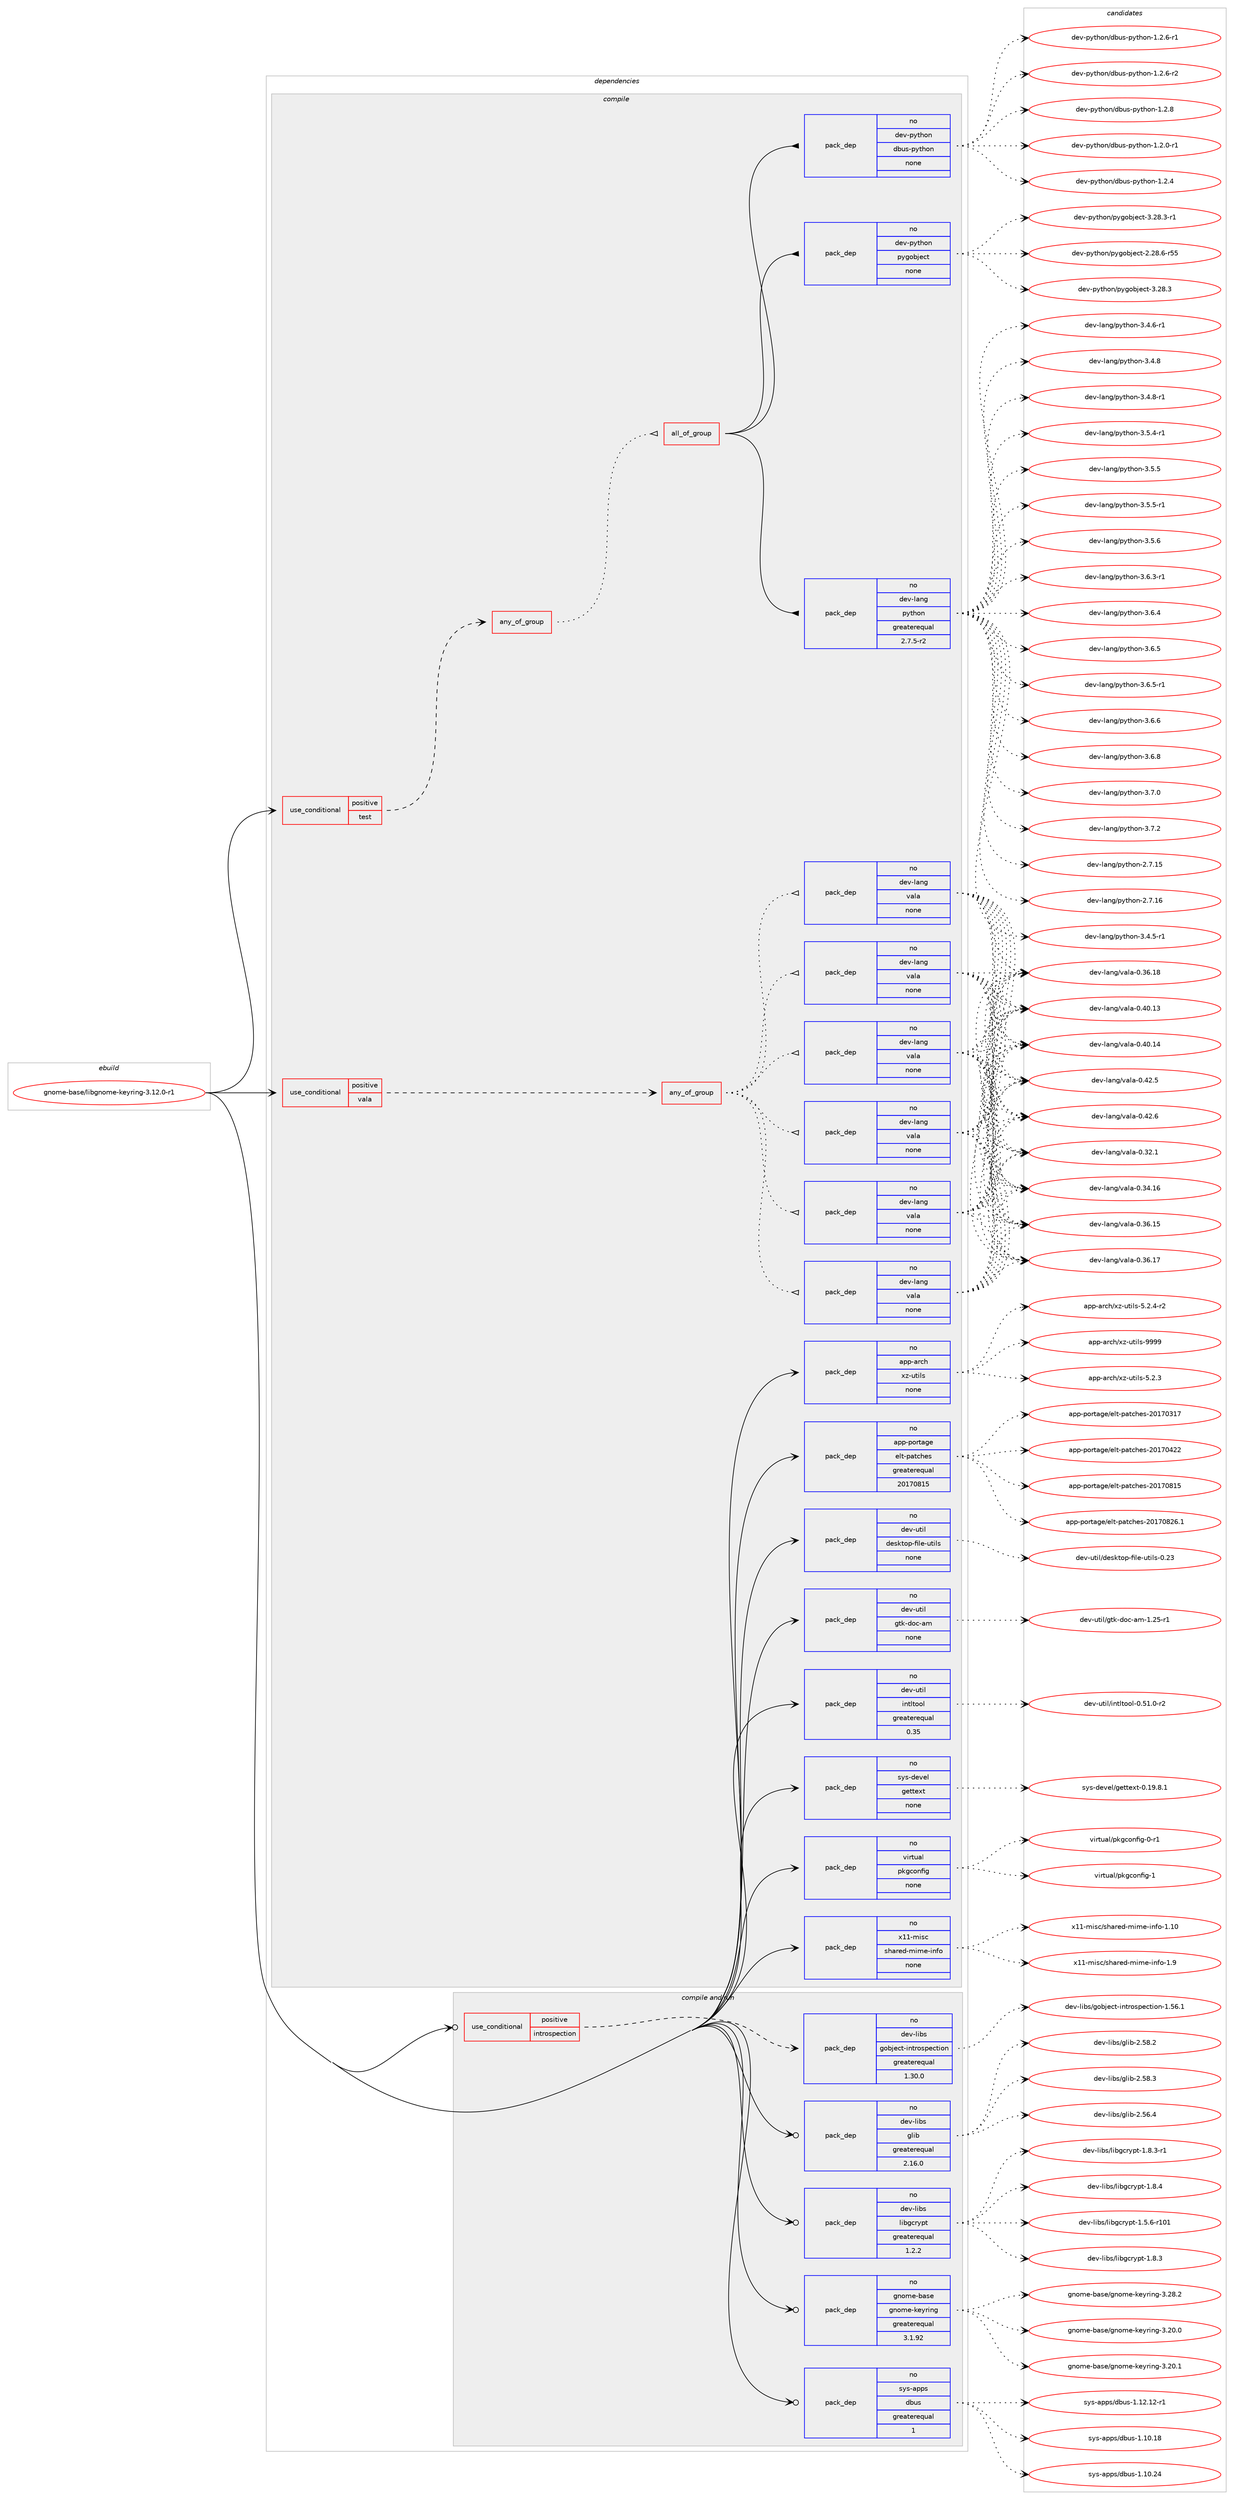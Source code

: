 digraph prolog {

# *************
# Graph options
# *************

newrank=true;
concentrate=true;
compound=true;
graph [rankdir=LR,fontname=Helvetica,fontsize=10,ranksep=1.5];#, ranksep=2.5, nodesep=0.2];
edge  [arrowhead=vee];
node  [fontname=Helvetica,fontsize=10];

# **********
# The ebuild
# **********

subgraph cluster_leftcol {
color=gray;
rank=same;
label=<<i>ebuild</i>>;
id [label="gnome-base/libgnome-keyring-3.12.0-r1", color=red, width=4, href="../gnome-base/libgnome-keyring-3.12.0-r1.svg"];
}

# ****************
# The dependencies
# ****************

subgraph cluster_midcol {
color=gray;
label=<<i>dependencies</i>>;
subgraph cluster_compile {
fillcolor="#eeeeee";
style=filled;
label=<<i>compile</i>>;
subgraph cond427690 {
dependency1564680 [label=<<TABLE BORDER="0" CELLBORDER="1" CELLSPACING="0" CELLPADDING="4"><TR><TD ROWSPAN="3" CELLPADDING="10">use_conditional</TD></TR><TR><TD>positive</TD></TR><TR><TD>test</TD></TR></TABLE>>, shape=none, color=red];
subgraph any23554 {
dependency1564681 [label=<<TABLE BORDER="0" CELLBORDER="1" CELLSPACING="0" CELLPADDING="4"><TR><TD CELLPADDING="10">any_of_group</TD></TR></TABLE>>, shape=none, color=red];subgraph all614 {
dependency1564682 [label=<<TABLE BORDER="0" CELLBORDER="1" CELLSPACING="0" CELLPADDING="4"><TR><TD CELLPADDING="10">all_of_group</TD></TR></TABLE>>, shape=none, color=red];subgraph pack1112825 {
dependency1564683 [label=<<TABLE BORDER="0" CELLBORDER="1" CELLSPACING="0" CELLPADDING="4" WIDTH="220"><TR><TD ROWSPAN="6" CELLPADDING="30">pack_dep</TD></TR><TR><TD WIDTH="110">no</TD></TR><TR><TD>dev-lang</TD></TR><TR><TD>python</TD></TR><TR><TD>greaterequal</TD></TR><TR><TD>2.7.5-r2</TD></TR></TABLE>>, shape=none, color=blue];
}
dependency1564682:e -> dependency1564683:w [weight=20,style="solid",arrowhead="inv"];
subgraph pack1112826 {
dependency1564684 [label=<<TABLE BORDER="0" CELLBORDER="1" CELLSPACING="0" CELLPADDING="4" WIDTH="220"><TR><TD ROWSPAN="6" CELLPADDING="30">pack_dep</TD></TR><TR><TD WIDTH="110">no</TD></TR><TR><TD>dev-python</TD></TR><TR><TD>pygobject</TD></TR><TR><TD>none</TD></TR><TR><TD></TD></TR></TABLE>>, shape=none, color=blue];
}
dependency1564682:e -> dependency1564684:w [weight=20,style="solid",arrowhead="inv"];
subgraph pack1112827 {
dependency1564685 [label=<<TABLE BORDER="0" CELLBORDER="1" CELLSPACING="0" CELLPADDING="4" WIDTH="220"><TR><TD ROWSPAN="6" CELLPADDING="30">pack_dep</TD></TR><TR><TD WIDTH="110">no</TD></TR><TR><TD>dev-python</TD></TR><TR><TD>dbus-python</TD></TR><TR><TD>none</TD></TR><TR><TD></TD></TR></TABLE>>, shape=none, color=blue];
}
dependency1564682:e -> dependency1564685:w [weight=20,style="solid",arrowhead="inv"];
}
dependency1564681:e -> dependency1564682:w [weight=20,style="dotted",arrowhead="oinv"];
}
dependency1564680:e -> dependency1564681:w [weight=20,style="dashed",arrowhead="vee"];
}
id:e -> dependency1564680:w [weight=20,style="solid",arrowhead="vee"];
subgraph cond427691 {
dependency1564686 [label=<<TABLE BORDER="0" CELLBORDER="1" CELLSPACING="0" CELLPADDING="4"><TR><TD ROWSPAN="3" CELLPADDING="10">use_conditional</TD></TR><TR><TD>positive</TD></TR><TR><TD>vala</TD></TR></TABLE>>, shape=none, color=red];
subgraph any23555 {
dependency1564687 [label=<<TABLE BORDER="0" CELLBORDER="1" CELLSPACING="0" CELLPADDING="4"><TR><TD CELLPADDING="10">any_of_group</TD></TR></TABLE>>, shape=none, color=red];subgraph pack1112828 {
dependency1564688 [label=<<TABLE BORDER="0" CELLBORDER="1" CELLSPACING="0" CELLPADDING="4" WIDTH="220"><TR><TD ROWSPAN="6" CELLPADDING="30">pack_dep</TD></TR><TR><TD WIDTH="110">no</TD></TR><TR><TD>dev-lang</TD></TR><TR><TD>vala</TD></TR><TR><TD>none</TD></TR><TR><TD></TD></TR></TABLE>>, shape=none, color=blue];
}
dependency1564687:e -> dependency1564688:w [weight=20,style="dotted",arrowhead="oinv"];
subgraph pack1112829 {
dependency1564689 [label=<<TABLE BORDER="0" CELLBORDER="1" CELLSPACING="0" CELLPADDING="4" WIDTH="220"><TR><TD ROWSPAN="6" CELLPADDING="30">pack_dep</TD></TR><TR><TD WIDTH="110">no</TD></TR><TR><TD>dev-lang</TD></TR><TR><TD>vala</TD></TR><TR><TD>none</TD></TR><TR><TD></TD></TR></TABLE>>, shape=none, color=blue];
}
dependency1564687:e -> dependency1564689:w [weight=20,style="dotted",arrowhead="oinv"];
subgraph pack1112830 {
dependency1564690 [label=<<TABLE BORDER="0" CELLBORDER="1" CELLSPACING="0" CELLPADDING="4" WIDTH="220"><TR><TD ROWSPAN="6" CELLPADDING="30">pack_dep</TD></TR><TR><TD WIDTH="110">no</TD></TR><TR><TD>dev-lang</TD></TR><TR><TD>vala</TD></TR><TR><TD>none</TD></TR><TR><TD></TD></TR></TABLE>>, shape=none, color=blue];
}
dependency1564687:e -> dependency1564690:w [weight=20,style="dotted",arrowhead="oinv"];
subgraph pack1112831 {
dependency1564691 [label=<<TABLE BORDER="0" CELLBORDER="1" CELLSPACING="0" CELLPADDING="4" WIDTH="220"><TR><TD ROWSPAN="6" CELLPADDING="30">pack_dep</TD></TR><TR><TD WIDTH="110">no</TD></TR><TR><TD>dev-lang</TD></TR><TR><TD>vala</TD></TR><TR><TD>none</TD></TR><TR><TD></TD></TR></TABLE>>, shape=none, color=blue];
}
dependency1564687:e -> dependency1564691:w [weight=20,style="dotted",arrowhead="oinv"];
subgraph pack1112832 {
dependency1564692 [label=<<TABLE BORDER="0" CELLBORDER="1" CELLSPACING="0" CELLPADDING="4" WIDTH="220"><TR><TD ROWSPAN="6" CELLPADDING="30">pack_dep</TD></TR><TR><TD WIDTH="110">no</TD></TR><TR><TD>dev-lang</TD></TR><TR><TD>vala</TD></TR><TR><TD>none</TD></TR><TR><TD></TD></TR></TABLE>>, shape=none, color=blue];
}
dependency1564687:e -> dependency1564692:w [weight=20,style="dotted",arrowhead="oinv"];
subgraph pack1112833 {
dependency1564693 [label=<<TABLE BORDER="0" CELLBORDER="1" CELLSPACING="0" CELLPADDING="4" WIDTH="220"><TR><TD ROWSPAN="6" CELLPADDING="30">pack_dep</TD></TR><TR><TD WIDTH="110">no</TD></TR><TR><TD>dev-lang</TD></TR><TR><TD>vala</TD></TR><TR><TD>none</TD></TR><TR><TD></TD></TR></TABLE>>, shape=none, color=blue];
}
dependency1564687:e -> dependency1564693:w [weight=20,style="dotted",arrowhead="oinv"];
}
dependency1564686:e -> dependency1564687:w [weight=20,style="dashed",arrowhead="vee"];
}
id:e -> dependency1564686:w [weight=20,style="solid",arrowhead="vee"];
subgraph pack1112834 {
dependency1564694 [label=<<TABLE BORDER="0" CELLBORDER="1" CELLSPACING="0" CELLPADDING="4" WIDTH="220"><TR><TD ROWSPAN="6" CELLPADDING="30">pack_dep</TD></TR><TR><TD WIDTH="110">no</TD></TR><TR><TD>app-arch</TD></TR><TR><TD>xz-utils</TD></TR><TR><TD>none</TD></TR><TR><TD></TD></TR></TABLE>>, shape=none, color=blue];
}
id:e -> dependency1564694:w [weight=20,style="solid",arrowhead="vee"];
subgraph pack1112835 {
dependency1564695 [label=<<TABLE BORDER="0" CELLBORDER="1" CELLSPACING="0" CELLPADDING="4" WIDTH="220"><TR><TD ROWSPAN="6" CELLPADDING="30">pack_dep</TD></TR><TR><TD WIDTH="110">no</TD></TR><TR><TD>app-portage</TD></TR><TR><TD>elt-patches</TD></TR><TR><TD>greaterequal</TD></TR><TR><TD>20170815</TD></TR></TABLE>>, shape=none, color=blue];
}
id:e -> dependency1564695:w [weight=20,style="solid",arrowhead="vee"];
subgraph pack1112836 {
dependency1564696 [label=<<TABLE BORDER="0" CELLBORDER="1" CELLSPACING="0" CELLPADDING="4" WIDTH="220"><TR><TD ROWSPAN="6" CELLPADDING="30">pack_dep</TD></TR><TR><TD WIDTH="110">no</TD></TR><TR><TD>dev-util</TD></TR><TR><TD>desktop-file-utils</TD></TR><TR><TD>none</TD></TR><TR><TD></TD></TR></TABLE>>, shape=none, color=blue];
}
id:e -> dependency1564696:w [weight=20,style="solid",arrowhead="vee"];
subgraph pack1112837 {
dependency1564697 [label=<<TABLE BORDER="0" CELLBORDER="1" CELLSPACING="0" CELLPADDING="4" WIDTH="220"><TR><TD ROWSPAN="6" CELLPADDING="30">pack_dep</TD></TR><TR><TD WIDTH="110">no</TD></TR><TR><TD>dev-util</TD></TR><TR><TD>gtk-doc-am</TD></TR><TR><TD>none</TD></TR><TR><TD></TD></TR></TABLE>>, shape=none, color=blue];
}
id:e -> dependency1564697:w [weight=20,style="solid",arrowhead="vee"];
subgraph pack1112838 {
dependency1564698 [label=<<TABLE BORDER="0" CELLBORDER="1" CELLSPACING="0" CELLPADDING="4" WIDTH="220"><TR><TD ROWSPAN="6" CELLPADDING="30">pack_dep</TD></TR><TR><TD WIDTH="110">no</TD></TR><TR><TD>dev-util</TD></TR><TR><TD>intltool</TD></TR><TR><TD>greaterequal</TD></TR><TR><TD>0.35</TD></TR></TABLE>>, shape=none, color=blue];
}
id:e -> dependency1564698:w [weight=20,style="solid",arrowhead="vee"];
subgraph pack1112839 {
dependency1564699 [label=<<TABLE BORDER="0" CELLBORDER="1" CELLSPACING="0" CELLPADDING="4" WIDTH="220"><TR><TD ROWSPAN="6" CELLPADDING="30">pack_dep</TD></TR><TR><TD WIDTH="110">no</TD></TR><TR><TD>sys-devel</TD></TR><TR><TD>gettext</TD></TR><TR><TD>none</TD></TR><TR><TD></TD></TR></TABLE>>, shape=none, color=blue];
}
id:e -> dependency1564699:w [weight=20,style="solid",arrowhead="vee"];
subgraph pack1112840 {
dependency1564700 [label=<<TABLE BORDER="0" CELLBORDER="1" CELLSPACING="0" CELLPADDING="4" WIDTH="220"><TR><TD ROWSPAN="6" CELLPADDING="30">pack_dep</TD></TR><TR><TD WIDTH="110">no</TD></TR><TR><TD>virtual</TD></TR><TR><TD>pkgconfig</TD></TR><TR><TD>none</TD></TR><TR><TD></TD></TR></TABLE>>, shape=none, color=blue];
}
id:e -> dependency1564700:w [weight=20,style="solid",arrowhead="vee"];
subgraph pack1112841 {
dependency1564701 [label=<<TABLE BORDER="0" CELLBORDER="1" CELLSPACING="0" CELLPADDING="4" WIDTH="220"><TR><TD ROWSPAN="6" CELLPADDING="30">pack_dep</TD></TR><TR><TD WIDTH="110">no</TD></TR><TR><TD>x11-misc</TD></TR><TR><TD>shared-mime-info</TD></TR><TR><TD>none</TD></TR><TR><TD></TD></TR></TABLE>>, shape=none, color=blue];
}
id:e -> dependency1564701:w [weight=20,style="solid",arrowhead="vee"];
}
subgraph cluster_compileandrun {
fillcolor="#eeeeee";
style=filled;
label=<<i>compile and run</i>>;
subgraph cond427692 {
dependency1564702 [label=<<TABLE BORDER="0" CELLBORDER="1" CELLSPACING="0" CELLPADDING="4"><TR><TD ROWSPAN="3" CELLPADDING="10">use_conditional</TD></TR><TR><TD>positive</TD></TR><TR><TD>introspection</TD></TR></TABLE>>, shape=none, color=red];
subgraph pack1112842 {
dependency1564703 [label=<<TABLE BORDER="0" CELLBORDER="1" CELLSPACING="0" CELLPADDING="4" WIDTH="220"><TR><TD ROWSPAN="6" CELLPADDING="30">pack_dep</TD></TR><TR><TD WIDTH="110">no</TD></TR><TR><TD>dev-libs</TD></TR><TR><TD>gobject-introspection</TD></TR><TR><TD>greaterequal</TD></TR><TR><TD>1.30.0</TD></TR></TABLE>>, shape=none, color=blue];
}
dependency1564702:e -> dependency1564703:w [weight=20,style="dashed",arrowhead="vee"];
}
id:e -> dependency1564702:w [weight=20,style="solid",arrowhead="odotvee"];
subgraph pack1112843 {
dependency1564704 [label=<<TABLE BORDER="0" CELLBORDER="1" CELLSPACING="0" CELLPADDING="4" WIDTH="220"><TR><TD ROWSPAN="6" CELLPADDING="30">pack_dep</TD></TR><TR><TD WIDTH="110">no</TD></TR><TR><TD>dev-libs</TD></TR><TR><TD>glib</TD></TR><TR><TD>greaterequal</TD></TR><TR><TD>2.16.0</TD></TR></TABLE>>, shape=none, color=blue];
}
id:e -> dependency1564704:w [weight=20,style="solid",arrowhead="odotvee"];
subgraph pack1112844 {
dependency1564705 [label=<<TABLE BORDER="0" CELLBORDER="1" CELLSPACING="0" CELLPADDING="4" WIDTH="220"><TR><TD ROWSPAN="6" CELLPADDING="30">pack_dep</TD></TR><TR><TD WIDTH="110">no</TD></TR><TR><TD>dev-libs</TD></TR><TR><TD>libgcrypt</TD></TR><TR><TD>greaterequal</TD></TR><TR><TD>1.2.2</TD></TR></TABLE>>, shape=none, color=blue];
}
id:e -> dependency1564705:w [weight=20,style="solid",arrowhead="odotvee"];
subgraph pack1112845 {
dependency1564706 [label=<<TABLE BORDER="0" CELLBORDER="1" CELLSPACING="0" CELLPADDING="4" WIDTH="220"><TR><TD ROWSPAN="6" CELLPADDING="30">pack_dep</TD></TR><TR><TD WIDTH="110">no</TD></TR><TR><TD>gnome-base</TD></TR><TR><TD>gnome-keyring</TD></TR><TR><TD>greaterequal</TD></TR><TR><TD>3.1.92</TD></TR></TABLE>>, shape=none, color=blue];
}
id:e -> dependency1564706:w [weight=20,style="solid",arrowhead="odotvee"];
subgraph pack1112846 {
dependency1564707 [label=<<TABLE BORDER="0" CELLBORDER="1" CELLSPACING="0" CELLPADDING="4" WIDTH="220"><TR><TD ROWSPAN="6" CELLPADDING="30">pack_dep</TD></TR><TR><TD WIDTH="110">no</TD></TR><TR><TD>sys-apps</TD></TR><TR><TD>dbus</TD></TR><TR><TD>greaterequal</TD></TR><TR><TD>1</TD></TR></TABLE>>, shape=none, color=blue];
}
id:e -> dependency1564707:w [weight=20,style="solid",arrowhead="odotvee"];
}
subgraph cluster_run {
fillcolor="#eeeeee";
style=filled;
label=<<i>run</i>>;
}
}

# **************
# The candidates
# **************

subgraph cluster_choices {
rank=same;
color=gray;
label=<<i>candidates</i>>;

subgraph choice1112825 {
color=black;
nodesep=1;
choice10010111845108971101034711212111610411111045504655464953 [label="dev-lang/python-2.7.15", color=red, width=4,href="../dev-lang/python-2.7.15.svg"];
choice10010111845108971101034711212111610411111045504655464954 [label="dev-lang/python-2.7.16", color=red, width=4,href="../dev-lang/python-2.7.16.svg"];
choice1001011184510897110103471121211161041111104551465246534511449 [label="dev-lang/python-3.4.5-r1", color=red, width=4,href="../dev-lang/python-3.4.5-r1.svg"];
choice1001011184510897110103471121211161041111104551465246544511449 [label="dev-lang/python-3.4.6-r1", color=red, width=4,href="../dev-lang/python-3.4.6-r1.svg"];
choice100101118451089711010347112121116104111110455146524656 [label="dev-lang/python-3.4.8", color=red, width=4,href="../dev-lang/python-3.4.8.svg"];
choice1001011184510897110103471121211161041111104551465246564511449 [label="dev-lang/python-3.4.8-r1", color=red, width=4,href="../dev-lang/python-3.4.8-r1.svg"];
choice1001011184510897110103471121211161041111104551465346524511449 [label="dev-lang/python-3.5.4-r1", color=red, width=4,href="../dev-lang/python-3.5.4-r1.svg"];
choice100101118451089711010347112121116104111110455146534653 [label="dev-lang/python-3.5.5", color=red, width=4,href="../dev-lang/python-3.5.5.svg"];
choice1001011184510897110103471121211161041111104551465346534511449 [label="dev-lang/python-3.5.5-r1", color=red, width=4,href="../dev-lang/python-3.5.5-r1.svg"];
choice100101118451089711010347112121116104111110455146534654 [label="dev-lang/python-3.5.6", color=red, width=4,href="../dev-lang/python-3.5.6.svg"];
choice1001011184510897110103471121211161041111104551465446514511449 [label="dev-lang/python-3.6.3-r1", color=red, width=4,href="../dev-lang/python-3.6.3-r1.svg"];
choice100101118451089711010347112121116104111110455146544652 [label="dev-lang/python-3.6.4", color=red, width=4,href="../dev-lang/python-3.6.4.svg"];
choice100101118451089711010347112121116104111110455146544653 [label="dev-lang/python-3.6.5", color=red, width=4,href="../dev-lang/python-3.6.5.svg"];
choice1001011184510897110103471121211161041111104551465446534511449 [label="dev-lang/python-3.6.5-r1", color=red, width=4,href="../dev-lang/python-3.6.5-r1.svg"];
choice100101118451089711010347112121116104111110455146544654 [label="dev-lang/python-3.6.6", color=red, width=4,href="../dev-lang/python-3.6.6.svg"];
choice100101118451089711010347112121116104111110455146544656 [label="dev-lang/python-3.6.8", color=red, width=4,href="../dev-lang/python-3.6.8.svg"];
choice100101118451089711010347112121116104111110455146554648 [label="dev-lang/python-3.7.0", color=red, width=4,href="../dev-lang/python-3.7.0.svg"];
choice100101118451089711010347112121116104111110455146554650 [label="dev-lang/python-3.7.2", color=red, width=4,href="../dev-lang/python-3.7.2.svg"];
dependency1564683:e -> choice10010111845108971101034711212111610411111045504655464953:w [style=dotted,weight="100"];
dependency1564683:e -> choice10010111845108971101034711212111610411111045504655464954:w [style=dotted,weight="100"];
dependency1564683:e -> choice1001011184510897110103471121211161041111104551465246534511449:w [style=dotted,weight="100"];
dependency1564683:e -> choice1001011184510897110103471121211161041111104551465246544511449:w [style=dotted,weight="100"];
dependency1564683:e -> choice100101118451089711010347112121116104111110455146524656:w [style=dotted,weight="100"];
dependency1564683:e -> choice1001011184510897110103471121211161041111104551465246564511449:w [style=dotted,weight="100"];
dependency1564683:e -> choice1001011184510897110103471121211161041111104551465346524511449:w [style=dotted,weight="100"];
dependency1564683:e -> choice100101118451089711010347112121116104111110455146534653:w [style=dotted,weight="100"];
dependency1564683:e -> choice1001011184510897110103471121211161041111104551465346534511449:w [style=dotted,weight="100"];
dependency1564683:e -> choice100101118451089711010347112121116104111110455146534654:w [style=dotted,weight="100"];
dependency1564683:e -> choice1001011184510897110103471121211161041111104551465446514511449:w [style=dotted,weight="100"];
dependency1564683:e -> choice100101118451089711010347112121116104111110455146544652:w [style=dotted,weight="100"];
dependency1564683:e -> choice100101118451089711010347112121116104111110455146544653:w [style=dotted,weight="100"];
dependency1564683:e -> choice1001011184510897110103471121211161041111104551465446534511449:w [style=dotted,weight="100"];
dependency1564683:e -> choice100101118451089711010347112121116104111110455146544654:w [style=dotted,weight="100"];
dependency1564683:e -> choice100101118451089711010347112121116104111110455146544656:w [style=dotted,weight="100"];
dependency1564683:e -> choice100101118451089711010347112121116104111110455146554648:w [style=dotted,weight="100"];
dependency1564683:e -> choice100101118451089711010347112121116104111110455146554650:w [style=dotted,weight="100"];
}
subgraph choice1112826 {
color=black;
nodesep=1;
choice1001011184511212111610411111047112121103111981061019911645504650564654451145353 [label="dev-python/pygobject-2.28.6-r55", color=red, width=4,href="../dev-python/pygobject-2.28.6-r55.svg"];
choice1001011184511212111610411111047112121103111981061019911645514650564651 [label="dev-python/pygobject-3.28.3", color=red, width=4,href="../dev-python/pygobject-3.28.3.svg"];
choice10010111845112121116104111110471121211031119810610199116455146505646514511449 [label="dev-python/pygobject-3.28.3-r1", color=red, width=4,href="../dev-python/pygobject-3.28.3-r1.svg"];
dependency1564684:e -> choice1001011184511212111610411111047112121103111981061019911645504650564654451145353:w [style=dotted,weight="100"];
dependency1564684:e -> choice1001011184511212111610411111047112121103111981061019911645514650564651:w [style=dotted,weight="100"];
dependency1564684:e -> choice10010111845112121116104111110471121211031119810610199116455146505646514511449:w [style=dotted,weight="100"];
}
subgraph choice1112827 {
color=black;
nodesep=1;
choice100101118451121211161041111104710098117115451121211161041111104549465046484511449 [label="dev-python/dbus-python-1.2.0-r1", color=red, width=4,href="../dev-python/dbus-python-1.2.0-r1.svg"];
choice10010111845112121116104111110471009811711545112121116104111110454946504652 [label="dev-python/dbus-python-1.2.4", color=red, width=4,href="../dev-python/dbus-python-1.2.4.svg"];
choice100101118451121211161041111104710098117115451121211161041111104549465046544511449 [label="dev-python/dbus-python-1.2.6-r1", color=red, width=4,href="../dev-python/dbus-python-1.2.6-r1.svg"];
choice100101118451121211161041111104710098117115451121211161041111104549465046544511450 [label="dev-python/dbus-python-1.2.6-r2", color=red, width=4,href="../dev-python/dbus-python-1.2.6-r2.svg"];
choice10010111845112121116104111110471009811711545112121116104111110454946504656 [label="dev-python/dbus-python-1.2.8", color=red, width=4,href="../dev-python/dbus-python-1.2.8.svg"];
dependency1564685:e -> choice100101118451121211161041111104710098117115451121211161041111104549465046484511449:w [style=dotted,weight="100"];
dependency1564685:e -> choice10010111845112121116104111110471009811711545112121116104111110454946504652:w [style=dotted,weight="100"];
dependency1564685:e -> choice100101118451121211161041111104710098117115451121211161041111104549465046544511449:w [style=dotted,weight="100"];
dependency1564685:e -> choice100101118451121211161041111104710098117115451121211161041111104549465046544511450:w [style=dotted,weight="100"];
dependency1564685:e -> choice10010111845112121116104111110471009811711545112121116104111110454946504656:w [style=dotted,weight="100"];
}
subgraph choice1112828 {
color=black;
nodesep=1;
choice100101118451089711010347118971089745484651504649 [label="dev-lang/vala-0.32.1", color=red, width=4,href="../dev-lang/vala-0.32.1.svg"];
choice10010111845108971101034711897108974548465152464954 [label="dev-lang/vala-0.34.16", color=red, width=4,href="../dev-lang/vala-0.34.16.svg"];
choice10010111845108971101034711897108974548465154464953 [label="dev-lang/vala-0.36.15", color=red, width=4,href="../dev-lang/vala-0.36.15.svg"];
choice10010111845108971101034711897108974548465154464955 [label="dev-lang/vala-0.36.17", color=red, width=4,href="../dev-lang/vala-0.36.17.svg"];
choice10010111845108971101034711897108974548465154464956 [label="dev-lang/vala-0.36.18", color=red, width=4,href="../dev-lang/vala-0.36.18.svg"];
choice10010111845108971101034711897108974548465248464951 [label="dev-lang/vala-0.40.13", color=red, width=4,href="../dev-lang/vala-0.40.13.svg"];
choice10010111845108971101034711897108974548465248464952 [label="dev-lang/vala-0.40.14", color=red, width=4,href="../dev-lang/vala-0.40.14.svg"];
choice100101118451089711010347118971089745484652504653 [label="dev-lang/vala-0.42.5", color=red, width=4,href="../dev-lang/vala-0.42.5.svg"];
choice100101118451089711010347118971089745484652504654 [label="dev-lang/vala-0.42.6", color=red, width=4,href="../dev-lang/vala-0.42.6.svg"];
dependency1564688:e -> choice100101118451089711010347118971089745484651504649:w [style=dotted,weight="100"];
dependency1564688:e -> choice10010111845108971101034711897108974548465152464954:w [style=dotted,weight="100"];
dependency1564688:e -> choice10010111845108971101034711897108974548465154464953:w [style=dotted,weight="100"];
dependency1564688:e -> choice10010111845108971101034711897108974548465154464955:w [style=dotted,weight="100"];
dependency1564688:e -> choice10010111845108971101034711897108974548465154464956:w [style=dotted,weight="100"];
dependency1564688:e -> choice10010111845108971101034711897108974548465248464951:w [style=dotted,weight="100"];
dependency1564688:e -> choice10010111845108971101034711897108974548465248464952:w [style=dotted,weight="100"];
dependency1564688:e -> choice100101118451089711010347118971089745484652504653:w [style=dotted,weight="100"];
dependency1564688:e -> choice100101118451089711010347118971089745484652504654:w [style=dotted,weight="100"];
}
subgraph choice1112829 {
color=black;
nodesep=1;
choice100101118451089711010347118971089745484651504649 [label="dev-lang/vala-0.32.1", color=red, width=4,href="../dev-lang/vala-0.32.1.svg"];
choice10010111845108971101034711897108974548465152464954 [label="dev-lang/vala-0.34.16", color=red, width=4,href="../dev-lang/vala-0.34.16.svg"];
choice10010111845108971101034711897108974548465154464953 [label="dev-lang/vala-0.36.15", color=red, width=4,href="../dev-lang/vala-0.36.15.svg"];
choice10010111845108971101034711897108974548465154464955 [label="dev-lang/vala-0.36.17", color=red, width=4,href="../dev-lang/vala-0.36.17.svg"];
choice10010111845108971101034711897108974548465154464956 [label="dev-lang/vala-0.36.18", color=red, width=4,href="../dev-lang/vala-0.36.18.svg"];
choice10010111845108971101034711897108974548465248464951 [label="dev-lang/vala-0.40.13", color=red, width=4,href="../dev-lang/vala-0.40.13.svg"];
choice10010111845108971101034711897108974548465248464952 [label="dev-lang/vala-0.40.14", color=red, width=4,href="../dev-lang/vala-0.40.14.svg"];
choice100101118451089711010347118971089745484652504653 [label="dev-lang/vala-0.42.5", color=red, width=4,href="../dev-lang/vala-0.42.5.svg"];
choice100101118451089711010347118971089745484652504654 [label="dev-lang/vala-0.42.6", color=red, width=4,href="../dev-lang/vala-0.42.6.svg"];
dependency1564689:e -> choice100101118451089711010347118971089745484651504649:w [style=dotted,weight="100"];
dependency1564689:e -> choice10010111845108971101034711897108974548465152464954:w [style=dotted,weight="100"];
dependency1564689:e -> choice10010111845108971101034711897108974548465154464953:w [style=dotted,weight="100"];
dependency1564689:e -> choice10010111845108971101034711897108974548465154464955:w [style=dotted,weight="100"];
dependency1564689:e -> choice10010111845108971101034711897108974548465154464956:w [style=dotted,weight="100"];
dependency1564689:e -> choice10010111845108971101034711897108974548465248464951:w [style=dotted,weight="100"];
dependency1564689:e -> choice10010111845108971101034711897108974548465248464952:w [style=dotted,weight="100"];
dependency1564689:e -> choice100101118451089711010347118971089745484652504653:w [style=dotted,weight="100"];
dependency1564689:e -> choice100101118451089711010347118971089745484652504654:w [style=dotted,weight="100"];
}
subgraph choice1112830 {
color=black;
nodesep=1;
choice100101118451089711010347118971089745484651504649 [label="dev-lang/vala-0.32.1", color=red, width=4,href="../dev-lang/vala-0.32.1.svg"];
choice10010111845108971101034711897108974548465152464954 [label="dev-lang/vala-0.34.16", color=red, width=4,href="../dev-lang/vala-0.34.16.svg"];
choice10010111845108971101034711897108974548465154464953 [label="dev-lang/vala-0.36.15", color=red, width=4,href="../dev-lang/vala-0.36.15.svg"];
choice10010111845108971101034711897108974548465154464955 [label="dev-lang/vala-0.36.17", color=red, width=4,href="../dev-lang/vala-0.36.17.svg"];
choice10010111845108971101034711897108974548465154464956 [label="dev-lang/vala-0.36.18", color=red, width=4,href="../dev-lang/vala-0.36.18.svg"];
choice10010111845108971101034711897108974548465248464951 [label="dev-lang/vala-0.40.13", color=red, width=4,href="../dev-lang/vala-0.40.13.svg"];
choice10010111845108971101034711897108974548465248464952 [label="dev-lang/vala-0.40.14", color=red, width=4,href="../dev-lang/vala-0.40.14.svg"];
choice100101118451089711010347118971089745484652504653 [label="dev-lang/vala-0.42.5", color=red, width=4,href="../dev-lang/vala-0.42.5.svg"];
choice100101118451089711010347118971089745484652504654 [label="dev-lang/vala-0.42.6", color=red, width=4,href="../dev-lang/vala-0.42.6.svg"];
dependency1564690:e -> choice100101118451089711010347118971089745484651504649:w [style=dotted,weight="100"];
dependency1564690:e -> choice10010111845108971101034711897108974548465152464954:w [style=dotted,weight="100"];
dependency1564690:e -> choice10010111845108971101034711897108974548465154464953:w [style=dotted,weight="100"];
dependency1564690:e -> choice10010111845108971101034711897108974548465154464955:w [style=dotted,weight="100"];
dependency1564690:e -> choice10010111845108971101034711897108974548465154464956:w [style=dotted,weight="100"];
dependency1564690:e -> choice10010111845108971101034711897108974548465248464951:w [style=dotted,weight="100"];
dependency1564690:e -> choice10010111845108971101034711897108974548465248464952:w [style=dotted,weight="100"];
dependency1564690:e -> choice100101118451089711010347118971089745484652504653:w [style=dotted,weight="100"];
dependency1564690:e -> choice100101118451089711010347118971089745484652504654:w [style=dotted,weight="100"];
}
subgraph choice1112831 {
color=black;
nodesep=1;
choice100101118451089711010347118971089745484651504649 [label="dev-lang/vala-0.32.1", color=red, width=4,href="../dev-lang/vala-0.32.1.svg"];
choice10010111845108971101034711897108974548465152464954 [label="dev-lang/vala-0.34.16", color=red, width=4,href="../dev-lang/vala-0.34.16.svg"];
choice10010111845108971101034711897108974548465154464953 [label="dev-lang/vala-0.36.15", color=red, width=4,href="../dev-lang/vala-0.36.15.svg"];
choice10010111845108971101034711897108974548465154464955 [label="dev-lang/vala-0.36.17", color=red, width=4,href="../dev-lang/vala-0.36.17.svg"];
choice10010111845108971101034711897108974548465154464956 [label="dev-lang/vala-0.36.18", color=red, width=4,href="../dev-lang/vala-0.36.18.svg"];
choice10010111845108971101034711897108974548465248464951 [label="dev-lang/vala-0.40.13", color=red, width=4,href="../dev-lang/vala-0.40.13.svg"];
choice10010111845108971101034711897108974548465248464952 [label="dev-lang/vala-0.40.14", color=red, width=4,href="../dev-lang/vala-0.40.14.svg"];
choice100101118451089711010347118971089745484652504653 [label="dev-lang/vala-0.42.5", color=red, width=4,href="../dev-lang/vala-0.42.5.svg"];
choice100101118451089711010347118971089745484652504654 [label="dev-lang/vala-0.42.6", color=red, width=4,href="../dev-lang/vala-0.42.6.svg"];
dependency1564691:e -> choice100101118451089711010347118971089745484651504649:w [style=dotted,weight="100"];
dependency1564691:e -> choice10010111845108971101034711897108974548465152464954:w [style=dotted,weight="100"];
dependency1564691:e -> choice10010111845108971101034711897108974548465154464953:w [style=dotted,weight="100"];
dependency1564691:e -> choice10010111845108971101034711897108974548465154464955:w [style=dotted,weight="100"];
dependency1564691:e -> choice10010111845108971101034711897108974548465154464956:w [style=dotted,weight="100"];
dependency1564691:e -> choice10010111845108971101034711897108974548465248464951:w [style=dotted,weight="100"];
dependency1564691:e -> choice10010111845108971101034711897108974548465248464952:w [style=dotted,weight="100"];
dependency1564691:e -> choice100101118451089711010347118971089745484652504653:w [style=dotted,weight="100"];
dependency1564691:e -> choice100101118451089711010347118971089745484652504654:w [style=dotted,weight="100"];
}
subgraph choice1112832 {
color=black;
nodesep=1;
choice100101118451089711010347118971089745484651504649 [label="dev-lang/vala-0.32.1", color=red, width=4,href="../dev-lang/vala-0.32.1.svg"];
choice10010111845108971101034711897108974548465152464954 [label="dev-lang/vala-0.34.16", color=red, width=4,href="../dev-lang/vala-0.34.16.svg"];
choice10010111845108971101034711897108974548465154464953 [label="dev-lang/vala-0.36.15", color=red, width=4,href="../dev-lang/vala-0.36.15.svg"];
choice10010111845108971101034711897108974548465154464955 [label="dev-lang/vala-0.36.17", color=red, width=4,href="../dev-lang/vala-0.36.17.svg"];
choice10010111845108971101034711897108974548465154464956 [label="dev-lang/vala-0.36.18", color=red, width=4,href="../dev-lang/vala-0.36.18.svg"];
choice10010111845108971101034711897108974548465248464951 [label="dev-lang/vala-0.40.13", color=red, width=4,href="../dev-lang/vala-0.40.13.svg"];
choice10010111845108971101034711897108974548465248464952 [label="dev-lang/vala-0.40.14", color=red, width=4,href="../dev-lang/vala-0.40.14.svg"];
choice100101118451089711010347118971089745484652504653 [label="dev-lang/vala-0.42.5", color=red, width=4,href="../dev-lang/vala-0.42.5.svg"];
choice100101118451089711010347118971089745484652504654 [label="dev-lang/vala-0.42.6", color=red, width=4,href="../dev-lang/vala-0.42.6.svg"];
dependency1564692:e -> choice100101118451089711010347118971089745484651504649:w [style=dotted,weight="100"];
dependency1564692:e -> choice10010111845108971101034711897108974548465152464954:w [style=dotted,weight="100"];
dependency1564692:e -> choice10010111845108971101034711897108974548465154464953:w [style=dotted,weight="100"];
dependency1564692:e -> choice10010111845108971101034711897108974548465154464955:w [style=dotted,weight="100"];
dependency1564692:e -> choice10010111845108971101034711897108974548465154464956:w [style=dotted,weight="100"];
dependency1564692:e -> choice10010111845108971101034711897108974548465248464951:w [style=dotted,weight="100"];
dependency1564692:e -> choice10010111845108971101034711897108974548465248464952:w [style=dotted,weight="100"];
dependency1564692:e -> choice100101118451089711010347118971089745484652504653:w [style=dotted,weight="100"];
dependency1564692:e -> choice100101118451089711010347118971089745484652504654:w [style=dotted,weight="100"];
}
subgraph choice1112833 {
color=black;
nodesep=1;
choice100101118451089711010347118971089745484651504649 [label="dev-lang/vala-0.32.1", color=red, width=4,href="../dev-lang/vala-0.32.1.svg"];
choice10010111845108971101034711897108974548465152464954 [label="dev-lang/vala-0.34.16", color=red, width=4,href="../dev-lang/vala-0.34.16.svg"];
choice10010111845108971101034711897108974548465154464953 [label="dev-lang/vala-0.36.15", color=red, width=4,href="../dev-lang/vala-0.36.15.svg"];
choice10010111845108971101034711897108974548465154464955 [label="dev-lang/vala-0.36.17", color=red, width=4,href="../dev-lang/vala-0.36.17.svg"];
choice10010111845108971101034711897108974548465154464956 [label="dev-lang/vala-0.36.18", color=red, width=4,href="../dev-lang/vala-0.36.18.svg"];
choice10010111845108971101034711897108974548465248464951 [label="dev-lang/vala-0.40.13", color=red, width=4,href="../dev-lang/vala-0.40.13.svg"];
choice10010111845108971101034711897108974548465248464952 [label="dev-lang/vala-0.40.14", color=red, width=4,href="../dev-lang/vala-0.40.14.svg"];
choice100101118451089711010347118971089745484652504653 [label="dev-lang/vala-0.42.5", color=red, width=4,href="../dev-lang/vala-0.42.5.svg"];
choice100101118451089711010347118971089745484652504654 [label="dev-lang/vala-0.42.6", color=red, width=4,href="../dev-lang/vala-0.42.6.svg"];
dependency1564693:e -> choice100101118451089711010347118971089745484651504649:w [style=dotted,weight="100"];
dependency1564693:e -> choice10010111845108971101034711897108974548465152464954:w [style=dotted,weight="100"];
dependency1564693:e -> choice10010111845108971101034711897108974548465154464953:w [style=dotted,weight="100"];
dependency1564693:e -> choice10010111845108971101034711897108974548465154464955:w [style=dotted,weight="100"];
dependency1564693:e -> choice10010111845108971101034711897108974548465154464956:w [style=dotted,weight="100"];
dependency1564693:e -> choice10010111845108971101034711897108974548465248464951:w [style=dotted,weight="100"];
dependency1564693:e -> choice10010111845108971101034711897108974548465248464952:w [style=dotted,weight="100"];
dependency1564693:e -> choice100101118451089711010347118971089745484652504653:w [style=dotted,weight="100"];
dependency1564693:e -> choice100101118451089711010347118971089745484652504654:w [style=dotted,weight="100"];
}
subgraph choice1112834 {
color=black;
nodesep=1;
choice971121124597114991044712012245117116105108115455346504651 [label="app-arch/xz-utils-5.2.3", color=red, width=4,href="../app-arch/xz-utils-5.2.3.svg"];
choice9711211245971149910447120122451171161051081154553465046524511450 [label="app-arch/xz-utils-5.2.4-r2", color=red, width=4,href="../app-arch/xz-utils-5.2.4-r2.svg"];
choice9711211245971149910447120122451171161051081154557575757 [label="app-arch/xz-utils-9999", color=red, width=4,href="../app-arch/xz-utils-9999.svg"];
dependency1564694:e -> choice971121124597114991044712012245117116105108115455346504651:w [style=dotted,weight="100"];
dependency1564694:e -> choice9711211245971149910447120122451171161051081154553465046524511450:w [style=dotted,weight="100"];
dependency1564694:e -> choice9711211245971149910447120122451171161051081154557575757:w [style=dotted,weight="100"];
}
subgraph choice1112835 {
color=black;
nodesep=1;
choice97112112451121111141169710310147101108116451129711699104101115455048495548514955 [label="app-portage/elt-patches-20170317", color=red, width=4,href="../app-portage/elt-patches-20170317.svg"];
choice97112112451121111141169710310147101108116451129711699104101115455048495548525050 [label="app-portage/elt-patches-20170422", color=red, width=4,href="../app-portage/elt-patches-20170422.svg"];
choice97112112451121111141169710310147101108116451129711699104101115455048495548564953 [label="app-portage/elt-patches-20170815", color=red, width=4,href="../app-portage/elt-patches-20170815.svg"];
choice971121124511211111411697103101471011081164511297116991041011154550484955485650544649 [label="app-portage/elt-patches-20170826.1", color=red, width=4,href="../app-portage/elt-patches-20170826.1.svg"];
dependency1564695:e -> choice97112112451121111141169710310147101108116451129711699104101115455048495548514955:w [style=dotted,weight="100"];
dependency1564695:e -> choice97112112451121111141169710310147101108116451129711699104101115455048495548525050:w [style=dotted,weight="100"];
dependency1564695:e -> choice97112112451121111141169710310147101108116451129711699104101115455048495548564953:w [style=dotted,weight="100"];
dependency1564695:e -> choice971121124511211111411697103101471011081164511297116991041011154550484955485650544649:w [style=dotted,weight="100"];
}
subgraph choice1112836 {
color=black;
nodesep=1;
choice100101118451171161051084710010111510711611111245102105108101451171161051081154548465051 [label="dev-util/desktop-file-utils-0.23", color=red, width=4,href="../dev-util/desktop-file-utils-0.23.svg"];
dependency1564696:e -> choice100101118451171161051084710010111510711611111245102105108101451171161051081154548465051:w [style=dotted,weight="100"];
}
subgraph choice1112837 {
color=black;
nodesep=1;
choice10010111845117116105108471031161074510011199459710945494650534511449 [label="dev-util/gtk-doc-am-1.25-r1", color=red, width=4,href="../dev-util/gtk-doc-am-1.25-r1.svg"];
dependency1564697:e -> choice10010111845117116105108471031161074510011199459710945494650534511449:w [style=dotted,weight="100"];
}
subgraph choice1112838 {
color=black;
nodesep=1;
choice1001011184511711610510847105110116108116111111108454846534946484511450 [label="dev-util/intltool-0.51.0-r2", color=red, width=4,href="../dev-util/intltool-0.51.0-r2.svg"];
dependency1564698:e -> choice1001011184511711610510847105110116108116111111108454846534946484511450:w [style=dotted,weight="100"];
}
subgraph choice1112839 {
color=black;
nodesep=1;
choice1151211154510010111810110847103101116116101120116454846495746564649 [label="sys-devel/gettext-0.19.8.1", color=red, width=4,href="../sys-devel/gettext-0.19.8.1.svg"];
dependency1564699:e -> choice1151211154510010111810110847103101116116101120116454846495746564649:w [style=dotted,weight="100"];
}
subgraph choice1112840 {
color=black;
nodesep=1;
choice11810511411611797108471121071039911111010210510345484511449 [label="virtual/pkgconfig-0-r1", color=red, width=4,href="../virtual/pkgconfig-0-r1.svg"];
choice1181051141161179710847112107103991111101021051034549 [label="virtual/pkgconfig-1", color=red, width=4,href="../virtual/pkgconfig-1.svg"];
dependency1564700:e -> choice11810511411611797108471121071039911111010210510345484511449:w [style=dotted,weight="100"];
dependency1564700:e -> choice1181051141161179710847112107103991111101021051034549:w [style=dotted,weight="100"];
}
subgraph choice1112841 {
color=black;
nodesep=1;
choice12049494510910511599471151049711410110045109105109101451051101021114549464948 [label="x11-misc/shared-mime-info-1.10", color=red, width=4,href="../x11-misc/shared-mime-info-1.10.svg"];
choice120494945109105115994711510497114101100451091051091014510511010211145494657 [label="x11-misc/shared-mime-info-1.9", color=red, width=4,href="../x11-misc/shared-mime-info-1.9.svg"];
dependency1564701:e -> choice12049494510910511599471151049711410110045109105109101451051101021114549464948:w [style=dotted,weight="100"];
dependency1564701:e -> choice120494945109105115994711510497114101100451091051091014510511010211145494657:w [style=dotted,weight="100"];
}
subgraph choice1112842 {
color=black;
nodesep=1;
choice1001011184510810598115471031119810610199116451051101161141111151121019911610511111045494653544649 [label="dev-libs/gobject-introspection-1.56.1", color=red, width=4,href="../dev-libs/gobject-introspection-1.56.1.svg"];
dependency1564703:e -> choice1001011184510810598115471031119810610199116451051101161141111151121019911610511111045494653544649:w [style=dotted,weight="100"];
}
subgraph choice1112843 {
color=black;
nodesep=1;
choice1001011184510810598115471031081059845504653544652 [label="dev-libs/glib-2.56.4", color=red, width=4,href="../dev-libs/glib-2.56.4.svg"];
choice1001011184510810598115471031081059845504653564650 [label="dev-libs/glib-2.58.2", color=red, width=4,href="../dev-libs/glib-2.58.2.svg"];
choice1001011184510810598115471031081059845504653564651 [label="dev-libs/glib-2.58.3", color=red, width=4,href="../dev-libs/glib-2.58.3.svg"];
dependency1564704:e -> choice1001011184510810598115471031081059845504653544652:w [style=dotted,weight="100"];
dependency1564704:e -> choice1001011184510810598115471031081059845504653564650:w [style=dotted,weight="100"];
dependency1564704:e -> choice1001011184510810598115471031081059845504653564651:w [style=dotted,weight="100"];
}
subgraph choice1112844 {
color=black;
nodesep=1;
choice100101118451081059811547108105981039911412111211645494653465445114494849 [label="dev-libs/libgcrypt-1.5.6-r101", color=red, width=4,href="../dev-libs/libgcrypt-1.5.6-r101.svg"];
choice1001011184510810598115471081059810399114121112116454946564651 [label="dev-libs/libgcrypt-1.8.3", color=red, width=4,href="../dev-libs/libgcrypt-1.8.3.svg"];
choice10010111845108105981154710810598103991141211121164549465646514511449 [label="dev-libs/libgcrypt-1.8.3-r1", color=red, width=4,href="../dev-libs/libgcrypt-1.8.3-r1.svg"];
choice1001011184510810598115471081059810399114121112116454946564652 [label="dev-libs/libgcrypt-1.8.4", color=red, width=4,href="../dev-libs/libgcrypt-1.8.4.svg"];
dependency1564705:e -> choice100101118451081059811547108105981039911412111211645494653465445114494849:w [style=dotted,weight="100"];
dependency1564705:e -> choice1001011184510810598115471081059810399114121112116454946564651:w [style=dotted,weight="100"];
dependency1564705:e -> choice10010111845108105981154710810598103991141211121164549465646514511449:w [style=dotted,weight="100"];
dependency1564705:e -> choice1001011184510810598115471081059810399114121112116454946564652:w [style=dotted,weight="100"];
}
subgraph choice1112845 {
color=black;
nodesep=1;
choice103110111109101459897115101471031101111091014510710112111410511010345514650484648 [label="gnome-base/gnome-keyring-3.20.0", color=red, width=4,href="../gnome-base/gnome-keyring-3.20.0.svg"];
choice103110111109101459897115101471031101111091014510710112111410511010345514650484649 [label="gnome-base/gnome-keyring-3.20.1", color=red, width=4,href="../gnome-base/gnome-keyring-3.20.1.svg"];
choice103110111109101459897115101471031101111091014510710112111410511010345514650564650 [label="gnome-base/gnome-keyring-3.28.2", color=red, width=4,href="../gnome-base/gnome-keyring-3.28.2.svg"];
dependency1564706:e -> choice103110111109101459897115101471031101111091014510710112111410511010345514650484648:w [style=dotted,weight="100"];
dependency1564706:e -> choice103110111109101459897115101471031101111091014510710112111410511010345514650484649:w [style=dotted,weight="100"];
dependency1564706:e -> choice103110111109101459897115101471031101111091014510710112111410511010345514650564650:w [style=dotted,weight="100"];
}
subgraph choice1112846 {
color=black;
nodesep=1;
choice115121115459711211211547100981171154549464948464956 [label="sys-apps/dbus-1.10.18", color=red, width=4,href="../sys-apps/dbus-1.10.18.svg"];
choice115121115459711211211547100981171154549464948465052 [label="sys-apps/dbus-1.10.24", color=red, width=4,href="../sys-apps/dbus-1.10.24.svg"];
choice1151211154597112112115471009811711545494649504649504511449 [label="sys-apps/dbus-1.12.12-r1", color=red, width=4,href="../sys-apps/dbus-1.12.12-r1.svg"];
dependency1564707:e -> choice115121115459711211211547100981171154549464948464956:w [style=dotted,weight="100"];
dependency1564707:e -> choice115121115459711211211547100981171154549464948465052:w [style=dotted,weight="100"];
dependency1564707:e -> choice1151211154597112112115471009811711545494649504649504511449:w [style=dotted,weight="100"];
}
}

}
